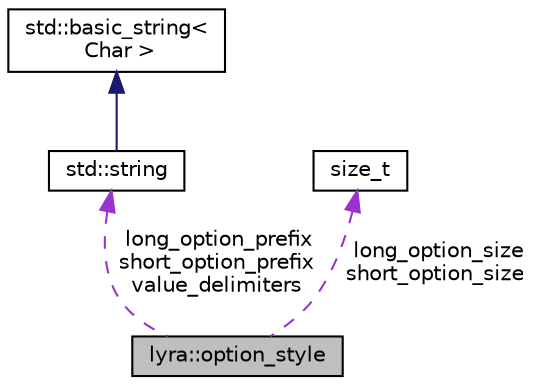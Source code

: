 digraph "lyra::option_style"
{
 // INTERACTIVE_SVG=YES
 // LATEX_PDF_SIZE
  edge [fontname="Helvetica",fontsize="10",labelfontname="Helvetica",labelfontsize="10"];
  node [fontname="Helvetica",fontsize="10",shape=record];
  Node1 [label="lyra::option_style",height=0.2,width=0.4,color="black", fillcolor="grey75", style="filled", fontcolor="black",tooltip=" "];
  Node2 -> Node1 [dir="back",color="darkorchid3",fontsize="10",style="dashed",label=" long_option_prefix\nshort_option_prefix\nvalue_delimiters" ,fontname="Helvetica"];
  Node2 [label="std::string",height=0.2,width=0.4,color="black", fillcolor="white", style="filled",tooltip=" "];
  Node3 -> Node2 [dir="back",color="midnightblue",fontsize="10",style="solid",fontname="Helvetica"];
  Node3 [label="std::basic_string\<\l Char \>",height=0.2,width=0.4,color="black", fillcolor="white", style="filled",tooltip=" "];
  Node4 -> Node1 [dir="back",color="darkorchid3",fontsize="10",style="dashed",label=" long_option_size\nshort_option_size" ,fontname="Helvetica"];
  Node4 [label="size_t",height=0.2,width=0.4,color="black", fillcolor="white", style="filled",tooltip=" "];
}
